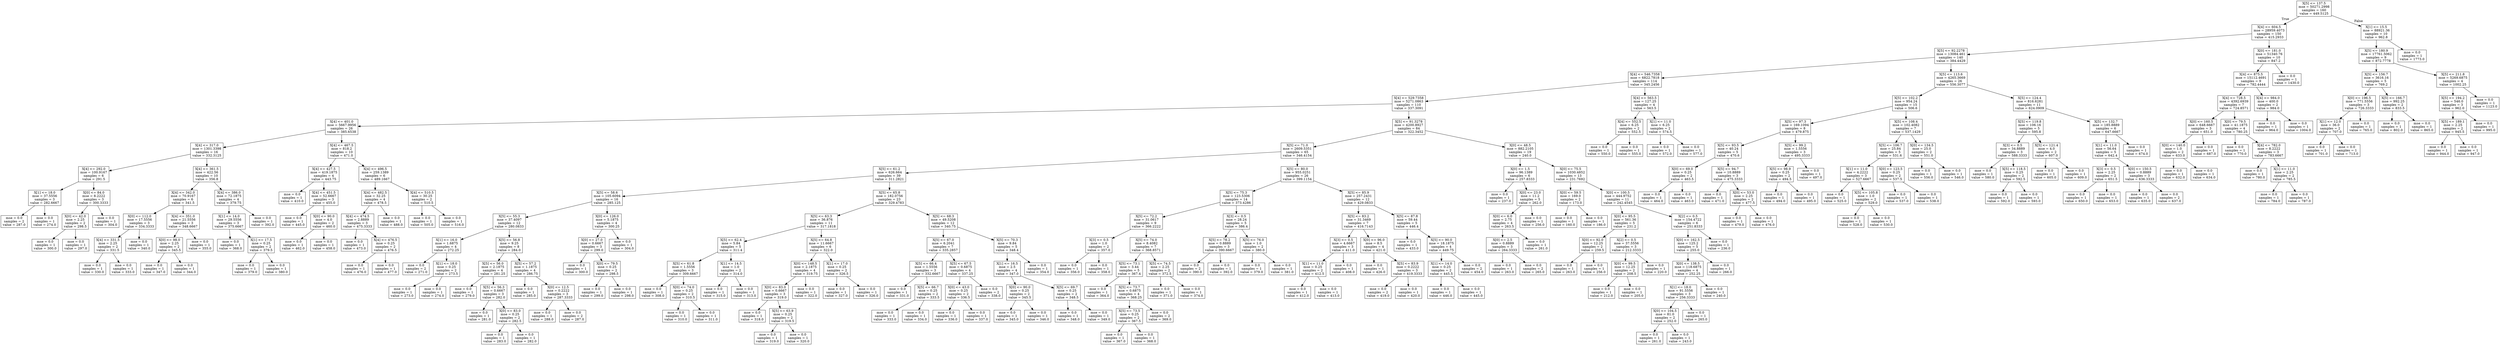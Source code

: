 digraph Tree {
node [shape=box] ;
0 [label="X[5] <= 137.5\nmse = 50271.2998\nsamples = 160\nvalue = 449.5125"] ;
1 [label="X[4] <= 604.5\nmse = 28959.4073\nsamples = 150\nvalue = 415.2933"] ;
0 -> 1 [labeldistance=2.5, labelangle=45, headlabel="True"] ;
2 [label="X[5] <= 92.2278\nmse = 13084.461\nsamples = 140\nvalue = 384.4429"] ;
1 -> 2 ;
3 [label="X[4] <= 546.7358\nmse = 6822.7818\nsamples = 114\nvalue = 345.2456"] ;
2 -> 3 ;
4 [label="X[4] <= 529.7358\nmse = 5271.0863\nsamples = 110\nvalue = 337.3091"] ;
3 -> 4 ;
5 [label="X[4] <= 401.0\nmse = 5667.9956\nsamples = 26\nvalue = 385.6538"] ;
4 -> 5 ;
6 [label="X[4] <= 317.0\nmse = 1301.3398\nsamples = 16\nvalue = 332.3125"] ;
5 -> 6 ;
7 [label="X[4] <= 292.0\nmse = 100.9167\nsamples = 6\nvalue = 291.5"] ;
6 -> 7 ;
8 [label="X[1] <= 18.0\nmse = 37.5556\nsamples = 3\nvalue = 282.6667"] ;
7 -> 8 ;
9 [label="mse = 0.0\nsamples = 2\nvalue = 287.0"] ;
8 -> 9 ;
10 [label="mse = 0.0\nsamples = 1\nvalue = 274.0"] ;
8 -> 10 ;
11 [label="X[0] <= 84.0\nmse = 8.2222\nsamples = 3\nvalue = 300.3333"] ;
7 -> 11 ;
12 [label="X[0] <= 42.0\nmse = 2.25\nsamples = 2\nvalue = 298.5"] ;
11 -> 12 ;
13 [label="mse = 0.0\nsamples = 1\nvalue = 300.0"] ;
12 -> 13 ;
14 [label="mse = 0.0\nsamples = 1\nvalue = 297.0"] ;
12 -> 14 ;
15 [label="mse = 0.0\nsamples = 1\nvalue = 304.0"] ;
11 -> 15 ;
16 [label="X[4] <= 361.5\nmse = 422.56\nsamples = 10\nvalue = 356.8"] ;
6 -> 16 ;
17 [label="X[4] <= 342.0\nmse = 70.9167\nsamples = 6\nvalue = 341.5"] ;
16 -> 17 ;
18 [label="X[0] <= 112.0\nmse = 17.5556\nsamples = 3\nvalue = 334.3333"] ;
17 -> 18 ;
19 [label="X[4] <= 331.5\nmse = 2.25\nsamples = 2\nvalue = 331.5"] ;
18 -> 19 ;
20 [label="mse = 0.0\nsamples = 1\nvalue = 330.0"] ;
19 -> 20 ;
21 [label="mse = 0.0\nsamples = 1\nvalue = 333.0"] ;
19 -> 21 ;
22 [label="mse = 0.0\nsamples = 1\nvalue = 340.0"] ;
18 -> 22 ;
23 [label="X[4] <= 351.0\nmse = 21.5556\nsamples = 3\nvalue = 348.6667"] ;
17 -> 23 ;
24 [label="X[0] <= 98.0\nmse = 2.25\nsamples = 2\nvalue = 345.5"] ;
23 -> 24 ;
25 [label="mse = 0.0\nsamples = 1\nvalue = 347.0"] ;
24 -> 25 ;
26 [label="mse = 0.0\nsamples = 1\nvalue = 344.0"] ;
24 -> 26 ;
27 [label="mse = 0.0\nsamples = 1\nvalue = 355.0"] ;
23 -> 27 ;
28 [label="X[4] <= 386.0\nmse = 72.1875\nsamples = 4\nvalue = 379.75"] ;
16 -> 28 ;
29 [label="X[1] <= 14.0\nmse = 29.5556\nsamples = 3\nvalue = 375.6667"] ;
28 -> 29 ;
30 [label="mse = 0.0\nsamples = 1\nvalue = 368.0"] ;
29 -> 30 ;
31 [label="X[1] <= 17.5\nmse = 0.25\nsamples = 2\nvalue = 379.5"] ;
29 -> 31 ;
32 [label="mse = 0.0\nsamples = 1\nvalue = 379.0"] ;
31 -> 32 ;
33 [label="mse = 0.0\nsamples = 1\nvalue = 380.0"] ;
31 -> 33 ;
34 [label="mse = 0.0\nsamples = 1\nvalue = 392.0"] ;
28 -> 34 ;
35 [label="X[4] <= 467.5\nmse = 818.2\nsamples = 10\nvalue = 471.0"] ;
5 -> 35 ;
36 [label="X[4] <= 427.5\nmse = 419.1875\nsamples = 4\nvalue = 443.75"] ;
35 -> 36 ;
37 [label="mse = 0.0\nsamples = 1\nvalue = 410.0"] ;
36 -> 37 ;
38 [label="X[4] <= 451.5\nmse = 52.6667\nsamples = 3\nvalue = 455.0"] ;
36 -> 38 ;
39 [label="mse = 0.0\nsamples = 1\nvalue = 445.0"] ;
38 -> 39 ;
40 [label="X[0] <= 90.0\nmse = 4.0\nsamples = 2\nvalue = 460.0"] ;
38 -> 40 ;
41 [label="mse = 0.0\nsamples = 1\nvalue = 462.0"] ;
40 -> 41 ;
42 [label="mse = 0.0\nsamples = 1\nvalue = 458.0"] ;
40 -> 42 ;
43 [label="X[4] <= 496.5\nmse = 259.1389\nsamples = 6\nvalue = 489.1667"] ;
35 -> 43 ;
44 [label="X[4] <= 482.5\nmse = 32.25\nsamples = 4\nvalue = 478.5"] ;
43 -> 44 ;
45 [label="X[4] <= 474.5\nmse = 2.8889\nsamples = 3\nvalue = 475.3333"] ;
44 -> 45 ;
46 [label="mse = 0.0\nsamples = 1\nvalue = 473.0"] ;
45 -> 46 ;
47 [label="X[4] <= 476.5\nmse = 0.25\nsamples = 2\nvalue = 476.5"] ;
45 -> 47 ;
48 [label="mse = 0.0\nsamples = 1\nvalue = 476.0"] ;
47 -> 48 ;
49 [label="mse = 0.0\nsamples = 1\nvalue = 477.0"] ;
47 -> 49 ;
50 [label="mse = 0.0\nsamples = 1\nvalue = 488.0"] ;
44 -> 50 ;
51 [label="X[4] <= 510.5\nmse = 30.25\nsamples = 2\nvalue = 510.5"] ;
43 -> 51 ;
52 [label="mse = 0.0\nsamples = 1\nvalue = 505.0"] ;
51 -> 52 ;
53 [label="mse = 0.0\nsamples = 1\nvalue = 516.0"] ;
51 -> 53 ;
54 [label="X[5] <= 91.3278\nmse = 4200.8927\nsamples = 84\nvalue = 322.3452"] ;
4 -> 54 ;
55 [label="X[5] <= 71.0\nmse = 2609.5351\nsamples = 65\nvalue = 346.4154"] ;
54 -> 55 ;
56 [label="X[5] <= 61.2\nmse = 626.664\nsamples = 39\nvalue = 311.2821"] ;
55 -> 56 ;
57 [label="X[5] <= 58.6\nmse = 105.6094\nsamples = 16\nvalue = 285.125"] ;
56 -> 57 ;
58 [label="X[5] <= 55.3\nmse = 37.4097\nsamples = 12\nvalue = 280.0833"] ;
57 -> 58 ;
59 [label="X[1] <= 16.0\nmse = 1.6875\nsamples = 4\nvalue = 272.25"] ;
58 -> 59 ;
60 [label="mse = 0.0\nsamples = 2\nvalue = 271.0"] ;
59 -> 60 ;
61 [label="X[1] <= 18.0\nmse = 0.25\nsamples = 2\nvalue = 273.5"] ;
59 -> 61 ;
62 [label="mse = 0.0\nsamples = 1\nvalue = 273.0"] ;
61 -> 62 ;
63 [label="mse = 0.0\nsamples = 1\nvalue = 274.0"] ;
61 -> 63 ;
64 [label="X[5] <= 56.8\nmse = 9.25\nsamples = 8\nvalue = 284.0"] ;
58 -> 64 ;
65 [label="X[5] <= 56.0\nmse = 2.1875\nsamples = 4\nvalue = 281.25"] ;
64 -> 65 ;
66 [label="mse = 0.0\nsamples = 1\nvalue = 279.0"] ;
65 -> 66 ;
67 [label="X[5] <= 56.3\nmse = 0.6667\nsamples = 3\nvalue = 282.0"] ;
65 -> 67 ;
68 [label="mse = 0.0\nsamples = 1\nvalue = 281.0"] ;
67 -> 68 ;
69 [label="X[0] <= 83.0\nmse = 0.25\nsamples = 2\nvalue = 282.5"] ;
67 -> 69 ;
70 [label="mse = 0.0\nsamples = 1\nvalue = 283.0"] ;
69 -> 70 ;
71 [label="mse = 0.0\nsamples = 1\nvalue = 282.0"] ;
69 -> 71 ;
72 [label="X[5] <= 57.2\nmse = 1.1875\nsamples = 4\nvalue = 286.75"] ;
64 -> 72 ;
73 [label="mse = 0.0\nsamples = 1\nvalue = 285.0"] ;
72 -> 73 ;
74 [label="X[0] <= 12.5\nmse = 0.2222\nsamples = 3\nvalue = 287.3333"] ;
72 -> 74 ;
75 [label="mse = 0.0\nsamples = 1\nvalue = 288.0"] ;
74 -> 75 ;
76 [label="mse = 0.0\nsamples = 2\nvalue = 287.0"] ;
74 -> 76 ;
77 [label="X[0] <= 126.0\nmse = 5.1875\nsamples = 4\nvalue = 300.25"] ;
57 -> 77 ;
78 [label="X[0] <= 27.0\nmse = 0.6667\nsamples = 3\nvalue = 299.0"] ;
77 -> 78 ;
79 [label="mse = 0.0\nsamples = 1\nvalue = 300.0"] ;
78 -> 79 ;
80 [label="X[0] <= 79.5\nmse = 0.25\nsamples = 2\nvalue = 298.5"] ;
78 -> 80 ;
81 [label="mse = 0.0\nsamples = 1\nvalue = 299.0"] ;
80 -> 81 ;
82 [label="mse = 0.0\nsamples = 1\nvalue = 298.0"] ;
80 -> 82 ;
83 [label="mse = 0.0\nsamples = 1\nvalue = 304.0"] ;
77 -> 83 ;
84 [label="X[5] <= 65.8\nmse = 182.0756\nsamples = 23\nvalue = 329.4783"] ;
56 -> 84 ;
85 [label="X[5] <= 63.3\nmse = 36.876\nsamples = 11\nvalue = 317.1818"] ;
84 -> 85 ;
86 [label="X[5] <= 62.4\nmse = 5.84\nsamples = 5\nvalue = 311.4"] ;
85 -> 86 ;
87 [label="X[5] <= 61.8\nmse = 1.5556\nsamples = 3\nvalue = 309.6667"] ;
86 -> 87 ;
88 [label="mse = 0.0\nsamples = 1\nvalue = 308.0"] ;
87 -> 88 ;
89 [label="X[0] <= 74.0\nmse = 0.25\nsamples = 2\nvalue = 310.5"] ;
87 -> 89 ;
90 [label="mse = 0.0\nsamples = 1\nvalue = 310.0"] ;
89 -> 90 ;
91 [label="mse = 0.0\nsamples = 1\nvalue = 311.0"] ;
89 -> 91 ;
92 [label="X[1] <= 14.5\nmse = 1.0\nsamples = 2\nvalue = 314.0"] ;
86 -> 92 ;
93 [label="mse = 0.0\nsamples = 1\nvalue = 315.0"] ;
92 -> 93 ;
94 [label="mse = 0.0\nsamples = 1\nvalue = 313.0"] ;
92 -> 94 ;
95 [label="X[5] <= 64.8\nmse = 11.6667\nsamples = 6\nvalue = 322.0"] ;
85 -> 95 ;
96 [label="X[0] <= 148.5\nmse = 2.1875\nsamples = 4\nvalue = 319.75"] ;
95 -> 96 ;
97 [label="X[0] <= 83.0\nmse = 0.6667\nsamples = 3\nvalue = 319.0"] ;
96 -> 97 ;
98 [label="mse = 0.0\nsamples = 1\nvalue = 318.0"] ;
97 -> 98 ;
99 [label="X[5] <= 63.9\nmse = 0.25\nsamples = 2\nvalue = 319.5"] ;
97 -> 99 ;
100 [label="mse = 0.0\nsamples = 1\nvalue = 319.0"] ;
99 -> 100 ;
101 [label="mse = 0.0\nsamples = 1\nvalue = 320.0"] ;
99 -> 101 ;
102 [label="mse = 0.0\nsamples = 1\nvalue = 322.0"] ;
96 -> 102 ;
103 [label="X[1] <= 17.0\nmse = 0.25\nsamples = 2\nvalue = 326.5"] ;
95 -> 103 ;
104 [label="mse = 0.0\nsamples = 1\nvalue = 327.0"] ;
103 -> 104 ;
105 [label="mse = 0.0\nsamples = 1\nvalue = 326.0"] ;
103 -> 105 ;
106 [label="X[5] <= 68.3\nmse = 49.5208\nsamples = 12\nvalue = 340.75"] ;
84 -> 106 ;
107 [label="X[5] <= 67.0\nmse = 6.2041\nsamples = 7\nvalue = 335.2857"] ;
106 -> 107 ;
108 [label="X[5] <= 66.4\nmse = 1.5556\nsamples = 3\nvalue = 332.6667"] ;
107 -> 108 ;
109 [label="mse = 0.0\nsamples = 1\nvalue = 331.0"] ;
108 -> 109 ;
110 [label="X[5] <= 66.7\nmse = 0.25\nsamples = 2\nvalue = 333.5"] ;
108 -> 110 ;
111 [label="mse = 0.0\nsamples = 1\nvalue = 333.0"] ;
110 -> 111 ;
112 [label="mse = 0.0\nsamples = 1\nvalue = 334.0"] ;
110 -> 112 ;
113 [label="X[5] <= 67.5\nmse = 0.6875\nsamples = 4\nvalue = 337.25"] ;
107 -> 113 ;
114 [label="X[0] <= 43.0\nmse = 0.25\nsamples = 2\nvalue = 336.5"] ;
113 -> 114 ;
115 [label="mse = 0.0\nsamples = 1\nvalue = 336.0"] ;
114 -> 115 ;
116 [label="mse = 0.0\nsamples = 1\nvalue = 337.0"] ;
114 -> 116 ;
117 [label="mse = 0.0\nsamples = 2\nvalue = 338.0"] ;
113 -> 117 ;
118 [label="X[5] <= 70.3\nmse = 9.84\nsamples = 5\nvalue = 348.4"] ;
106 -> 118 ;
119 [label="X[1] <= 16.5\nmse = 2.5\nsamples = 4\nvalue = 347.0"] ;
118 -> 119 ;
120 [label="X[0] <= 90.0\nmse = 0.25\nsamples = 2\nvalue = 345.5"] ;
119 -> 120 ;
121 [label="mse = 0.0\nsamples = 1\nvalue = 345.0"] ;
120 -> 121 ;
122 [label="mse = 0.0\nsamples = 1\nvalue = 346.0"] ;
120 -> 122 ;
123 [label="X[5] <= 69.7\nmse = 0.25\nsamples = 2\nvalue = 348.5"] ;
119 -> 123 ;
124 [label="mse = 0.0\nsamples = 1\nvalue = 348.0"] ;
123 -> 124 ;
125 [label="mse = 0.0\nsamples = 1\nvalue = 349.0"] ;
123 -> 125 ;
126 [label="mse = 0.0\nsamples = 1\nvalue = 354.0"] ;
118 -> 126 ;
127 [label="X[5] <= 80.0\nmse = 955.0251\nsamples = 26\nvalue = 399.1154"] ;
55 -> 127 ;
128 [label="X[5] <= 75.3\nmse = 123.5306\nsamples = 14\nvalue = 373.4286"] ;
127 -> 128 ;
129 [label="X[5] <= 72.2\nmse = 31.0617\nsamples = 9\nvalue = 366.2222"] ;
128 -> 129 ;
130 [label="X[3] <= 0.5\nmse = 1.0\nsamples = 2\nvalue = 357.0"] ;
129 -> 130 ;
131 [label="mse = 0.0\nsamples = 1\nvalue = 356.0"] ;
130 -> 131 ;
132 [label="mse = 0.0\nsamples = 1\nvalue = 358.0"] ;
130 -> 132 ;
133 [label="X[5] <= 74.0\nmse = 8.4082\nsamples = 7\nvalue = 368.8571"] ;
129 -> 133 ;
134 [label="X[5] <= 73.1\nmse = 3.44\nsamples = 5\nvalue = 367.4"] ;
133 -> 134 ;
135 [label="mse = 0.0\nsamples = 1\nvalue = 364.0"] ;
134 -> 135 ;
136 [label="X[5] <= 73.7\nmse = 0.6875\nsamples = 4\nvalue = 368.25"] ;
134 -> 136 ;
137 [label="X[5] <= 73.5\nmse = 0.25\nsamples = 2\nvalue = 367.5"] ;
136 -> 137 ;
138 [label="mse = 0.0\nsamples = 1\nvalue = 367.0"] ;
137 -> 138 ;
139 [label="mse = 0.0\nsamples = 1\nvalue = 368.0"] ;
137 -> 139 ;
140 [label="mse = 0.0\nsamples = 2\nvalue = 369.0"] ;
136 -> 140 ;
141 [label="X[5] <= 74.5\nmse = 2.25\nsamples = 2\nvalue = 372.5"] ;
133 -> 141 ;
142 [label="mse = 0.0\nsamples = 1\nvalue = 371.0"] ;
141 -> 142 ;
143 [label="mse = 0.0\nsamples = 1\nvalue = 374.0"] ;
141 -> 143 ;
144 [label="X[3] <= 0.5\nmse = 28.24\nsamples = 5\nvalue = 386.4"] ;
128 -> 144 ;
145 [label="X[5] <= 78.2\nmse = 0.8889\nsamples = 3\nvalue = 390.6667"] ;
144 -> 145 ;
146 [label="mse = 0.0\nsamples = 2\nvalue = 390.0"] ;
145 -> 146 ;
147 [label="mse = 0.0\nsamples = 1\nvalue = 392.0"] ;
145 -> 147 ;
148 [label="X[5] <= 76.0\nmse = 1.0\nsamples = 2\nvalue = 380.0"] ;
144 -> 148 ;
149 [label="mse = 0.0\nsamples = 1\nvalue = 379.0"] ;
148 -> 149 ;
150 [label="mse = 0.0\nsamples = 1\nvalue = 381.0"] ;
148 -> 150 ;
151 [label="X[5] <= 85.9\nmse = 257.2431\nsamples = 12\nvalue = 429.0833"] ;
127 -> 151 ;
152 [label="X[5] <= 83.2\nmse = 31.3469\nsamples = 7\nvalue = 416.7143"] ;
151 -> 152 ;
153 [label="X[3] <= 0.5\nmse = 4.6667\nsamples = 3\nvalue = 411.0"] ;
152 -> 153 ;
154 [label="X[1] <= 11.0\nmse = 0.25\nsamples = 2\nvalue = 412.5"] ;
153 -> 154 ;
155 [label="mse = 0.0\nsamples = 1\nvalue = 412.0"] ;
154 -> 155 ;
156 [label="mse = 0.0\nsamples = 1\nvalue = 413.0"] ;
154 -> 156 ;
157 [label="mse = 0.0\nsamples = 1\nvalue = 408.0"] ;
153 -> 157 ;
158 [label="X[0] <= 96.0\nmse = 8.5\nsamples = 4\nvalue = 421.0"] ;
152 -> 158 ;
159 [label="mse = 0.0\nsamples = 1\nvalue = 426.0"] ;
158 -> 159 ;
160 [label="X[5] <= 83.9\nmse = 0.2222\nsamples = 3\nvalue = 419.3333"] ;
158 -> 160 ;
161 [label="mse = 0.0\nsamples = 2\nvalue = 419.0"] ;
160 -> 161 ;
162 [label="mse = 0.0\nsamples = 1\nvalue = 420.0"] ;
160 -> 162 ;
163 [label="X[5] <= 87.8\nmse = 59.44\nsamples = 5\nvalue = 446.4"] ;
151 -> 163 ;
164 [label="mse = 0.0\nsamples = 1\nvalue = 433.0"] ;
163 -> 164 ;
165 [label="X[5] <= 90.0\nmse = 18.1875\nsamples = 4\nvalue = 449.75"] ;
163 -> 165 ;
166 [label="X[1] <= 14.0\nmse = 0.25\nsamples = 2\nvalue = 445.5"] ;
165 -> 166 ;
167 [label="mse = 0.0\nsamples = 1\nvalue = 446.0"] ;
166 -> 167 ;
168 [label="mse = 0.0\nsamples = 1\nvalue = 445.0"] ;
166 -> 168 ;
169 [label="mse = 0.0\nsamples = 2\nvalue = 454.0"] ;
165 -> 169 ;
170 [label="X[0] <= 48.5\nmse = 882.2105\nsamples = 19\nvalue = 240.0"] ;
54 -> 170 ;
171 [label="X[0] <= 1.5\nmse = 96.1389\nsamples = 6\nvalue = 257.8333"] ;
170 -> 171 ;
172 [label="mse = 0.0\nsamples = 1\nvalue = 237.0"] ;
171 -> 172 ;
173 [label="X[0] <= 23.0\nmse = 11.2\nsamples = 5\nvalue = 262.0"] ;
171 -> 173 ;
174 [label="X[0] <= 6.0\nmse = 2.75\nsamples = 4\nvalue = 263.5"] ;
173 -> 174 ;
175 [label="X[0] <= 2.5\nmse = 0.8889\nsamples = 3\nvalue = 264.3333"] ;
174 -> 175 ;
176 [label="mse = 0.0\nsamples = 1\nvalue = 263.0"] ;
175 -> 176 ;
177 [label="mse = 0.0\nsamples = 2\nvalue = 265.0"] ;
175 -> 177 ;
178 [label="mse = 0.0\nsamples = 1\nvalue = 261.0"] ;
174 -> 178 ;
179 [label="mse = 0.0\nsamples = 1\nvalue = 256.0"] ;
173 -> 179 ;
180 [label="X[0] <= 75.5\nmse = 1030.4852\nsamples = 13\nvalue = 231.7692"] ;
170 -> 180 ;
181 [label="X[0] <= 59.5\nmse = 169.0\nsamples = 2\nvalue = 173.0"] ;
180 -> 181 ;
182 [label="mse = 0.0\nsamples = 1\nvalue = 160.0"] ;
181 -> 182 ;
183 [label="mse = 0.0\nsamples = 1\nvalue = 186.0"] ;
181 -> 183 ;
184 [label="X[0] <= 100.5\nmse = 444.9752\nsamples = 11\nvalue = 242.4545"] ;
180 -> 184 ;
185 [label="X[0] <= 95.5\nmse = 561.36\nsamples = 5\nvalue = 231.2"] ;
184 -> 185 ;
186 [label="X[0] <= 92.0\nmse = 12.25\nsamples = 2\nvalue = 259.5"] ;
185 -> 186 ;
187 [label="mse = 0.0\nsamples = 1\nvalue = 263.0"] ;
186 -> 187 ;
188 [label="mse = 0.0\nsamples = 1\nvalue = 256.0"] ;
186 -> 188 ;
189 [label="X[2] <= 0.5\nmse = 37.5556\nsamples = 3\nvalue = 212.3333"] ;
185 -> 189 ;
190 [label="X[0] <= 99.5\nmse = 12.25\nsamples = 2\nvalue = 208.5"] ;
189 -> 190 ;
191 [label="mse = 0.0\nsamples = 1\nvalue = 212.0"] ;
190 -> 191 ;
192 [label="mse = 0.0\nsamples = 1\nvalue = 205.0"] ;
190 -> 192 ;
193 [label="mse = 0.0\nsamples = 1\nvalue = 220.0"] ;
189 -> 193 ;
194 [label="X[2] <= 0.5\nmse = 154.4722\nsamples = 6\nvalue = 251.8333"] ;
184 -> 194 ;
195 [label="X[0] <= 162.5\nmse = 125.2\nsamples = 5\nvalue = 255.0"] ;
194 -> 195 ;
196 [label="X[0] <= 138.5\nmse = 118.6875\nsamples = 4\nvalue = 252.25"] ;
195 -> 196 ;
197 [label="X[1] <= 18.0\nmse = 91.5556\nsamples = 3\nvalue = 256.3333"] ;
196 -> 197 ;
198 [label="X[0] <= 104.5\nmse = 81.0\nsamples = 2\nvalue = 252.0"] ;
197 -> 198 ;
199 [label="mse = 0.0\nsamples = 1\nvalue = 261.0"] ;
198 -> 199 ;
200 [label="mse = 0.0\nsamples = 1\nvalue = 243.0"] ;
198 -> 200 ;
201 [label="mse = 0.0\nsamples = 1\nvalue = 265.0"] ;
197 -> 201 ;
202 [label="mse = 0.0\nsamples = 1\nvalue = 240.0"] ;
196 -> 202 ;
203 [label="mse = 0.0\nsamples = 1\nvalue = 266.0"] ;
195 -> 203 ;
204 [label="mse = 0.0\nsamples = 1\nvalue = 236.0"] ;
194 -> 204 ;
205 [label="X[4] <= 563.5\nmse = 127.25\nsamples = 4\nvalue = 563.5"] ;
3 -> 205 ;
206 [label="X[4] <= 552.5\nmse = 6.25\nsamples = 2\nvalue = 552.5"] ;
205 -> 206 ;
207 [label="mse = 0.0\nsamples = 1\nvalue = 550.0"] ;
206 -> 207 ;
208 [label="mse = 0.0\nsamples = 1\nvalue = 555.0"] ;
206 -> 208 ;
209 [label="X[1] <= 11.0\nmse = 6.25\nsamples = 2\nvalue = 574.5"] ;
205 -> 209 ;
210 [label="mse = 0.0\nsamples = 1\nvalue = 572.0"] ;
209 -> 210 ;
211 [label="mse = 0.0\nsamples = 1\nvalue = 577.0"] ;
209 -> 211 ;
212 [label="X[5] <= 113.6\nmse = 4265.3669\nsamples = 26\nvalue = 556.3077"] ;
2 -> 212 ;
213 [label="X[5] <= 102.2\nmse = 954.24\nsamples = 15\nvalue = 506.6"] ;
212 -> 213 ;
214 [label="X[5] <= 97.3\nmse = 169.1094\nsamples = 8\nvalue = 479.875"] ;
213 -> 214 ;
215 [label="X[5] <= 93.5\nmse = 40.24\nsamples = 5\nvalue = 470.6"] ;
214 -> 215 ;
216 [label="X[0] <= 69.0\nmse = 0.25\nsamples = 2\nvalue = 463.5"] ;
215 -> 216 ;
217 [label="mse = 0.0\nsamples = 1\nvalue = 464.0"] ;
216 -> 217 ;
218 [label="mse = 0.0\nsamples = 1\nvalue = 463.0"] ;
216 -> 218 ;
219 [label="X[5] <= 94.7\nmse = 10.8889\nsamples = 3\nvalue = 475.3333"] ;
215 -> 219 ;
220 [label="mse = 0.0\nsamples = 1\nvalue = 471.0"] ;
219 -> 220 ;
221 [label="X[0] <= 53.0\nmse = 2.25\nsamples = 2\nvalue = 477.5"] ;
219 -> 221 ;
222 [label="mse = 0.0\nsamples = 1\nvalue = 479.0"] ;
221 -> 222 ;
223 [label="mse = 0.0\nsamples = 1\nvalue = 476.0"] ;
221 -> 223 ;
224 [label="X[5] <= 99.2\nmse = 1.5556\nsamples = 3\nvalue = 495.3333"] ;
214 -> 224 ;
225 [label="X[5] <= 98.9\nmse = 0.25\nsamples = 2\nvalue = 494.5"] ;
224 -> 225 ;
226 [label="mse = 0.0\nsamples = 1\nvalue = 494.0"] ;
225 -> 226 ;
227 [label="mse = 0.0\nsamples = 1\nvalue = 495.0"] ;
225 -> 227 ;
228 [label="mse = 0.0\nsamples = 1\nvalue = 497.0"] ;
224 -> 228 ;
229 [label="X[5] <= 108.4\nmse = 102.4082\nsamples = 7\nvalue = 537.1429"] ;
213 -> 229 ;
230 [label="X[5] <= 106.7\nmse = 25.84\nsamples = 5\nvalue = 531.6"] ;
229 -> 230 ;
231 [label="X[1] <= 11.0\nmse = 4.2222\nsamples = 3\nvalue = 527.6667"] ;
230 -> 231 ;
232 [label="mse = 0.0\nsamples = 1\nvalue = 525.0"] ;
231 -> 232 ;
233 [label="X[5] <= 105.8\nmse = 1.0\nsamples = 2\nvalue = 529.0"] ;
231 -> 233 ;
234 [label="mse = 0.0\nsamples = 1\nvalue = 528.0"] ;
233 -> 234 ;
235 [label="mse = 0.0\nsamples = 1\nvalue = 530.0"] ;
233 -> 235 ;
236 [label="X[0] <= 123.5\nmse = 0.25\nsamples = 2\nvalue = 537.5"] ;
230 -> 236 ;
237 [label="mse = 0.0\nsamples = 1\nvalue = 537.0"] ;
236 -> 237 ;
238 [label="mse = 0.0\nsamples = 1\nvalue = 538.0"] ;
236 -> 238 ;
239 [label="X[0] <= 134.5\nmse = 25.0\nsamples = 2\nvalue = 551.0"] ;
229 -> 239 ;
240 [label="mse = 0.0\nsamples = 1\nvalue = 556.0"] ;
239 -> 240 ;
241 [label="mse = 0.0\nsamples = 1\nvalue = 546.0"] ;
239 -> 241 ;
242 [label="X[5] <= 124.4\nmse = 816.6281\nsamples = 11\nvalue = 624.0909"] ;
212 -> 242 ;
243 [label="X[5] <= 119.8\nmse = 106.16\nsamples = 5\nvalue = 595.8"] ;
242 -> 243 ;
244 [label="X[3] <= 0.5\nmse = 34.8889\nsamples = 3\nvalue = 588.3333"] ;
243 -> 244 ;
245 [label="mse = 0.0\nsamples = 1\nvalue = 580.0"] ;
244 -> 245 ;
246 [label="X[5] <= 118.5\nmse = 0.25\nsamples = 2\nvalue = 592.5"] ;
244 -> 246 ;
247 [label="mse = 0.0\nsamples = 1\nvalue = 592.0"] ;
246 -> 247 ;
248 [label="mse = 0.0\nsamples = 1\nvalue = 593.0"] ;
246 -> 248 ;
249 [label="X[5] <= 121.4\nmse = 4.0\nsamples = 2\nvalue = 607.0"] ;
243 -> 249 ;
250 [label="mse = 0.0\nsamples = 1\nvalue = 605.0"] ;
249 -> 250 ;
251 [label="mse = 0.0\nsamples = 1\nvalue = 609.0"] ;
249 -> 251 ;
252 [label="X[5] <= 132.7\nmse = 185.8889\nsamples = 6\nvalue = 647.6667"] ;
242 -> 252 ;
253 [label="X[1] <= 11.0\nmse = 56.64\nsamples = 5\nvalue = 642.4"] ;
252 -> 253 ;
254 [label="X[3] <= 0.5\nmse = 2.25\nsamples = 2\nvalue = 651.5"] ;
253 -> 254 ;
255 [label="mse = 0.0\nsamples = 1\nvalue = 650.0"] ;
254 -> 255 ;
256 [label="mse = 0.0\nsamples = 1\nvalue = 653.0"] ;
254 -> 256 ;
257 [label="X[0] <= 150.5\nmse = 0.8889\nsamples = 3\nvalue = 636.3333"] ;
253 -> 257 ;
258 [label="mse = 0.0\nsamples = 1\nvalue = 635.0"] ;
257 -> 258 ;
259 [label="mse = 0.0\nsamples = 2\nvalue = 637.0"] ;
257 -> 259 ;
260 [label="mse = 0.0\nsamples = 1\nvalue = 674.0"] ;
252 -> 260 ;
261 [label="X[0] <= 181.0\nmse = 51340.76\nsamples = 10\nvalue = 847.2"] ;
1 -> 261 ;
262 [label="X[4] <= 875.5\nmse = 15112.4691\nsamples = 9\nvalue = 782.4444"] ;
261 -> 262 ;
263 [label="X[4] <= 728.5\nmse = 4392.6939\nsamples = 7\nvalue = 724.8571"] ;
262 -> 263 ;
264 [label="X[0] <= 160.5\nmse = 648.6667\nsamples = 3\nvalue = 651.0"] ;
263 -> 264 ;
265 [label="X[0] <= 140.0\nmse = 1.0\nsamples = 2\nvalue = 633.0"] ;
264 -> 265 ;
266 [label="mse = 0.0\nsamples = 1\nvalue = 632.0"] ;
265 -> 266 ;
267 [label="mse = 0.0\nsamples = 1\nvalue = 634.0"] ;
265 -> 267 ;
268 [label="mse = 0.0\nsamples = 1\nvalue = 687.0"] ;
264 -> 268 ;
269 [label="X[0] <= 79.5\nmse = 41.1875\nsamples = 4\nvalue = 780.25"] ;
263 -> 269 ;
270 [label="mse = 0.0\nsamples = 1\nvalue = 770.0"] ;
269 -> 270 ;
271 [label="X[4] <= 782.0\nmse = 8.2222\nsamples = 3\nvalue = 783.6667"] ;
269 -> 271 ;
272 [label="mse = 0.0\nsamples = 1\nvalue = 780.0"] ;
271 -> 272 ;
273 [label="X[1] <= 11.0\nmse = 2.25\nsamples = 2\nvalue = 785.5"] ;
271 -> 273 ;
274 [label="mse = 0.0\nsamples = 1\nvalue = 784.0"] ;
273 -> 274 ;
275 [label="mse = 0.0\nsamples = 1\nvalue = 787.0"] ;
273 -> 275 ;
276 [label="X[4] <= 984.0\nmse = 400.0\nsamples = 2\nvalue = 984.0"] ;
262 -> 276 ;
277 [label="mse = 0.0\nsamples = 1\nvalue = 964.0"] ;
276 -> 277 ;
278 [label="mse = 0.0\nsamples = 1\nvalue = 1004.0"] ;
276 -> 278 ;
279 [label="mse = 0.0\nsamples = 1\nvalue = 1430.0"] ;
261 -> 279 ;
280 [label="X[1] <= 15.5\nmse = 88921.36\nsamples = 10\nvalue = 962.8"] ;
0 -> 280 [labeldistance=2.5, labelangle=-45, headlabel="False"] ;
281 [label="X[5] <= 180.9\nmse = 17761.5062\nsamples = 9\nvalue = 872.7778"] ;
280 -> 281 ;
282 [label="X[5] <= 156.7\nmse = 3616.16\nsamples = 5\nvalue = 769.2"] ;
281 -> 282 ;
283 [label="X[0] <= 196.5\nmse = 771.5556\nsamples = 3\nvalue = 726.3333"] ;
282 -> 283 ;
284 [label="X[1] <= 12.0\nmse = 36.0\nsamples = 2\nvalue = 707.0"] ;
283 -> 284 ;
285 [label="mse = 0.0\nsamples = 1\nvalue = 701.0"] ;
284 -> 285 ;
286 [label="mse = 0.0\nsamples = 1\nvalue = 713.0"] ;
284 -> 286 ;
287 [label="mse = 0.0\nsamples = 1\nvalue = 765.0"] ;
283 -> 287 ;
288 [label="X[5] <= 166.7\nmse = 992.25\nsamples = 2\nvalue = 833.5"] ;
282 -> 288 ;
289 [label="mse = 0.0\nsamples = 1\nvalue = 802.0"] ;
288 -> 289 ;
290 [label="mse = 0.0\nsamples = 1\nvalue = 865.0"] ;
288 -> 290 ;
291 [label="X[5] <= 211.8\nmse = 5269.6875\nsamples = 4\nvalue = 1002.25"] ;
281 -> 291 ;
292 [label="X[5] <= 194.2\nmse = 546.0\nsamples = 3\nvalue = 962.0"] ;
291 -> 292 ;
293 [label="X[5] <= 189.1\nmse = 2.25\nsamples = 2\nvalue = 945.5"] ;
292 -> 293 ;
294 [label="mse = 0.0\nsamples = 1\nvalue = 944.0"] ;
293 -> 294 ;
295 [label="mse = 0.0\nsamples = 1\nvalue = 947.0"] ;
293 -> 295 ;
296 [label="mse = 0.0\nsamples = 1\nvalue = 995.0"] ;
292 -> 296 ;
297 [label="mse = 0.0\nsamples = 1\nvalue = 1123.0"] ;
291 -> 297 ;
298 [label="mse = 0.0\nsamples = 1\nvalue = 1773.0"] ;
280 -> 298 ;
}